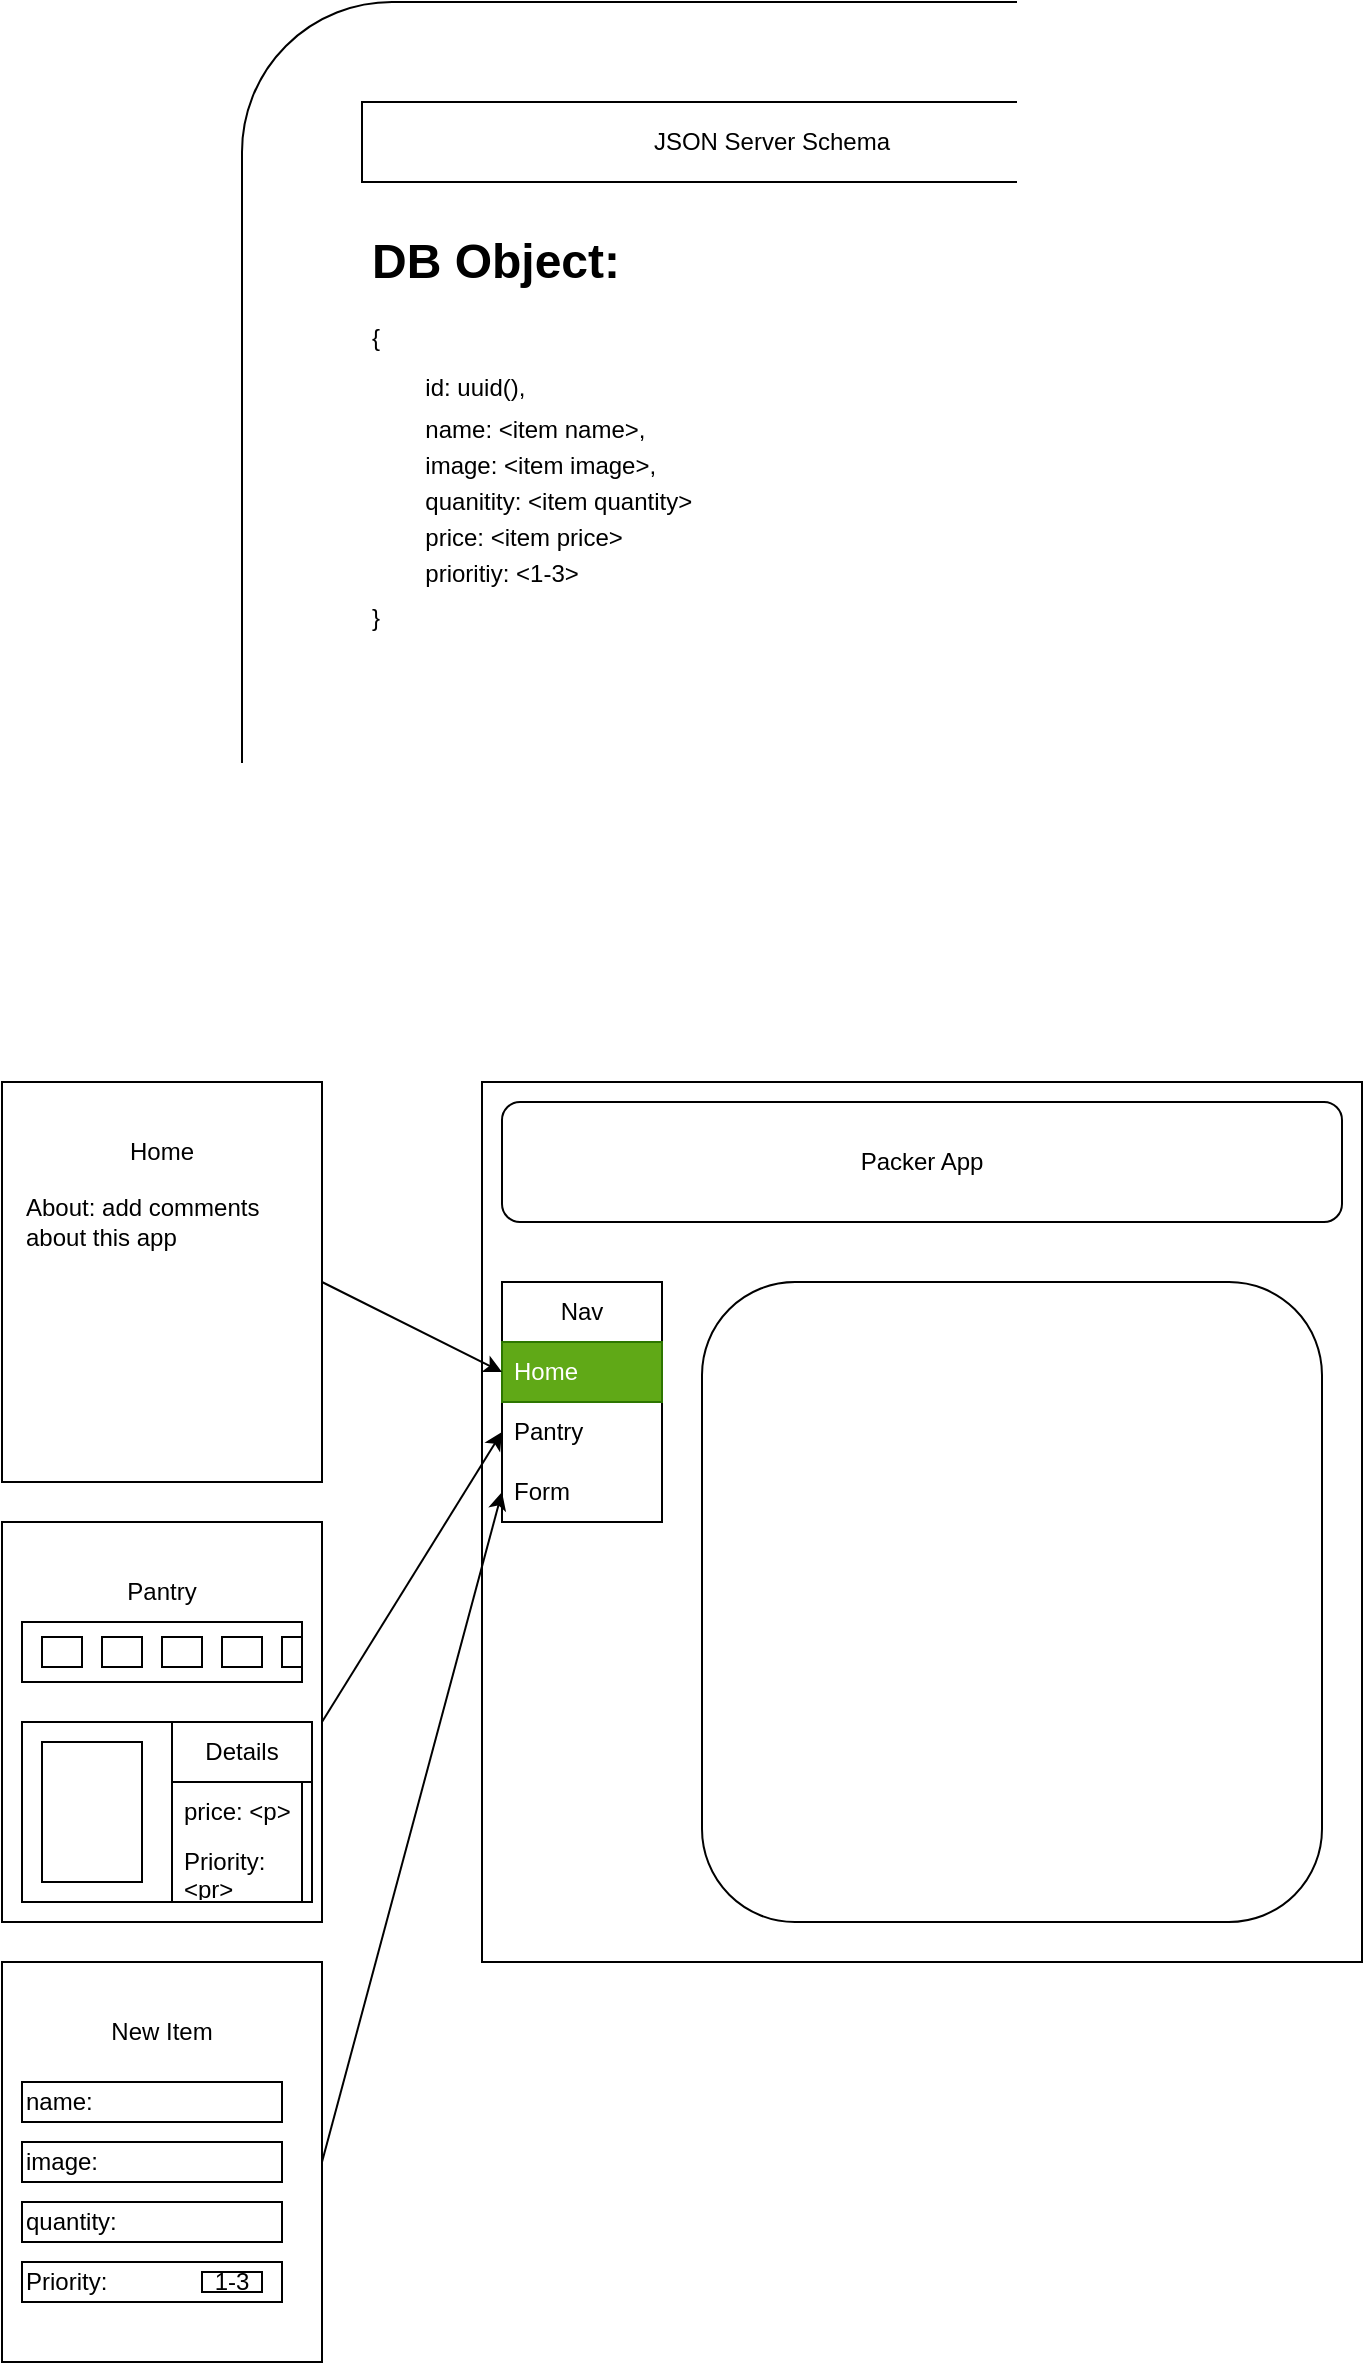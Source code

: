<mxfile>
    <diagram id="kMnc_ZYunZpxjVHDdeYN" name="Page-1">
        <mxGraphModel dx="945" dy="408" grid="1" gridSize="10" guides="1" tooltips="1" connect="1" arrows="1" fold="1" page="1" pageScale="1" pageWidth="850" pageHeight="1100" math="0" shadow="0">
            <root>
                <mxCell id="0"/>
                <mxCell id="1" parent="0"/>
                <mxCell id="2" value="" style="rounded=1;whiteSpace=wrap;html=1;" parent="1" vertex="1">
                    <mxGeometry x="160" y="60" width="500" height="500" as="geometry"/>
                </mxCell>
                <mxCell id="5" value="" style="rounded=0;whiteSpace=wrap;html=1;" parent="1" vertex="1">
                    <mxGeometry x="220" y="110" width="380" height="40" as="geometry"/>
                </mxCell>
                <mxCell id="6" value="JSON Server Schema" style="text;html=1;strokeColor=none;fillColor=none;align=center;verticalAlign=middle;whiteSpace=wrap;rounded=0;" parent="1" vertex="1">
                    <mxGeometry x="355" y="115" width="140" height="30" as="geometry"/>
                </mxCell>
                <mxCell id="10" value="&lt;h1&gt;DB Object:&lt;/h1&gt;&lt;p&gt;{&lt;/p&gt;&lt;p style=&quot;line-height: 100%;&quot;&gt;&lt;span style=&quot;white-space: pre;&quot;&gt;&#9;&lt;/span&gt;id: uuid(),&lt;br&gt;&lt;/p&gt;&lt;p style=&quot;line-height: 50%;&quot;&gt;&lt;span style=&quot;white-space: pre;&quot;&gt;&lt;span style=&quot;white-space: pre;&quot;&gt;&#9;&lt;/span&gt;name: &amp;lt;item name&amp;gt;,&lt;/span&gt;&lt;/p&gt;&lt;p style=&quot;line-height: 50%;&quot;&gt;&lt;span style=&quot;white-space: pre;&quot;&gt;&lt;span style=&quot;white-space: pre;&quot;&gt;&#9;&lt;/span&gt;image: &amp;lt;item image&amp;gt;,&lt;/span&gt;&lt;/p&gt;&lt;p style=&quot;line-height: 50%;&quot;&gt;&lt;span style=&quot;white-space: pre;&quot;&gt;&lt;span style=&quot;white-space: pre;&quot;&gt;&#9;&lt;/span&gt;quanitity: &amp;lt;item quantity&amp;gt;&lt;/span&gt;&lt;/p&gt;&lt;p style=&quot;line-height: 50%;&quot;&gt;&lt;span style=&quot;white-space: pre;&quot;&gt;&lt;span style=&quot;white-space: pre;&quot;&gt;&#9;&lt;/span&gt;price: &amp;lt;item price&amp;gt;&lt;/span&gt;&lt;/p&gt;&lt;p style=&quot;line-height: 50%;&quot;&gt;&lt;span style=&quot;white-space: pre;&quot;&gt;&lt;span style=&quot;white-space: pre;&quot;&gt;&#9;&lt;/span&gt;prioritiy: &amp;lt;1-3&amp;gt;&#9;&lt;/span&gt;&lt;br&gt;&lt;/p&gt;&lt;p&gt;}&lt;/p&gt;" style="text;html=1;strokeColor=none;fillColor=none;spacing=5;spacingTop=-20;whiteSpace=wrap;overflow=hidden;rounded=0;" parent="1" vertex="1">
                    <mxGeometry x="220" y="170" width="190" height="360" as="geometry"/>
                </mxCell>
                <mxCell id="19" value="" style="group" parent="1" vertex="1" connectable="0">
                    <mxGeometry x="280" y="600" width="440" height="440" as="geometry"/>
                </mxCell>
                <mxCell id="11" value="" style="rounded=0;whiteSpace=wrap;html=1;" parent="19" vertex="1">
                    <mxGeometry width="440" height="440" as="geometry"/>
                </mxCell>
                <mxCell id="12" value="Packer App" style="rounded=1;whiteSpace=wrap;html=1;" parent="19" vertex="1">
                    <mxGeometry x="10" y="10" width="420" height="60" as="geometry"/>
                </mxCell>
                <mxCell id="14" value="Nav" style="swimlane;fontStyle=0;childLayout=stackLayout;horizontal=1;startSize=30;horizontalStack=0;resizeParent=1;resizeParentMax=0;resizeLast=0;collapsible=1;marginBottom=0;whiteSpace=wrap;html=1;" parent="19" vertex="1">
                    <mxGeometry x="10" y="100" width="80" height="120" as="geometry"/>
                </mxCell>
                <mxCell id="15" value="Home" style="text;strokeColor=#2D7600;fillColor=#60a917;align=left;verticalAlign=middle;spacingLeft=4;spacingRight=4;overflow=hidden;points=[[0,0.5],[1,0.5]];portConstraint=eastwest;rotatable=0;whiteSpace=wrap;html=1;fontColor=#ffffff;" parent="14" vertex="1">
                    <mxGeometry y="30" width="80" height="30" as="geometry"/>
                </mxCell>
                <mxCell id="16" value="Pantry" style="text;strokeColor=none;fillColor=none;align=left;verticalAlign=middle;spacingLeft=4;spacingRight=4;overflow=hidden;points=[[0,0.5],[1,0.5]];portConstraint=eastwest;rotatable=0;whiteSpace=wrap;html=1;" parent="14" vertex="1">
                    <mxGeometry y="60" width="80" height="30" as="geometry"/>
                </mxCell>
                <mxCell id="17" value="Form" style="text;strokeColor=none;fillColor=none;align=left;verticalAlign=middle;spacingLeft=4;spacingRight=4;overflow=hidden;points=[[0,0.5],[1,0.5]];portConstraint=eastwest;rotatable=0;whiteSpace=wrap;html=1;" parent="14" vertex="1">
                    <mxGeometry y="90" width="80" height="30" as="geometry"/>
                </mxCell>
                <mxCell id="18" value="" style="rounded=1;whiteSpace=wrap;html=1;" parent="19" vertex="1">
                    <mxGeometry x="110" y="100" width="310" height="320" as="geometry"/>
                </mxCell>
                <mxCell id="23" style="edgeStyle=none;html=1;exitX=1;exitY=0.5;exitDx=0;exitDy=0;entryX=0;entryY=0.5;entryDx=0;entryDy=0;" parent="1" source="20" target="15" edge="1">
                    <mxGeometry relative="1" as="geometry"/>
                </mxCell>
                <mxCell id="24" value="" style="group" parent="1" vertex="1" connectable="0">
                    <mxGeometry x="40" y="600" width="160" height="200" as="geometry"/>
                </mxCell>
                <mxCell id="20" value="" style="rounded=0;whiteSpace=wrap;html=1;" parent="24" vertex="1">
                    <mxGeometry width="160" height="200" as="geometry"/>
                </mxCell>
                <mxCell id="21" value="Home" style="text;html=1;strokeColor=none;fillColor=none;align=center;verticalAlign=middle;whiteSpace=wrap;rounded=0;" parent="24" vertex="1">
                    <mxGeometry x="50" y="20" width="60" height="30" as="geometry"/>
                </mxCell>
                <mxCell id="22" value="About: add comments about this app" style="text;html=1;strokeColor=none;fillColor=none;align=left;verticalAlign=middle;whiteSpace=wrap;rounded=0;" parent="24" vertex="1">
                    <mxGeometry x="10" y="50" width="140" height="40" as="geometry"/>
                </mxCell>
                <mxCell id="25" value="" style="group" parent="1" vertex="1" connectable="0">
                    <mxGeometry x="40" y="820" width="160" height="220" as="geometry"/>
                </mxCell>
                <mxCell id="26" value="" style="rounded=0;whiteSpace=wrap;html=1;" parent="25" vertex="1">
                    <mxGeometry width="160" height="200" as="geometry"/>
                </mxCell>
                <mxCell id="27" value="Pantry" style="text;html=1;strokeColor=none;fillColor=none;align=center;verticalAlign=middle;whiteSpace=wrap;rounded=0;" parent="25" vertex="1">
                    <mxGeometry x="50" y="20" width="60" height="30" as="geometry"/>
                </mxCell>
                <mxCell id="29" value="" style="rounded=0;whiteSpace=wrap;html=1;" parent="25" vertex="1">
                    <mxGeometry x="10" y="50" width="140" height="30" as="geometry"/>
                </mxCell>
                <mxCell id="30" value="" style="rounded=0;whiteSpace=wrap;html=1;" parent="25" vertex="1">
                    <mxGeometry x="20" y="57.5" width="20" height="15" as="geometry"/>
                </mxCell>
                <mxCell id="31" value="" style="rounded=0;whiteSpace=wrap;html=1;" parent="25" vertex="1">
                    <mxGeometry x="50" y="57.5" width="20" height="15" as="geometry"/>
                </mxCell>
                <mxCell id="32" value="" style="rounded=0;whiteSpace=wrap;html=1;" parent="25" vertex="1">
                    <mxGeometry x="80" y="57.5" width="20" height="15" as="geometry"/>
                </mxCell>
                <mxCell id="33" value="" style="rounded=0;whiteSpace=wrap;html=1;" parent="25" vertex="1">
                    <mxGeometry x="110" y="57.5" width="20" height="15" as="geometry"/>
                </mxCell>
                <mxCell id="34" value="" style="rounded=0;whiteSpace=wrap;html=1;" parent="25" vertex="1">
                    <mxGeometry x="140" y="57.5" width="10" height="15" as="geometry"/>
                </mxCell>
                <mxCell id="35" value="" style="rounded=0;whiteSpace=wrap;html=1;" parent="25" vertex="1">
                    <mxGeometry x="10" y="100" width="140" height="90" as="geometry"/>
                </mxCell>
                <mxCell id="36" value="" style="rounded=0;whiteSpace=wrap;html=1;" parent="25" vertex="1">
                    <mxGeometry x="20" y="110" width="50" height="70" as="geometry"/>
                </mxCell>
                <mxCell id="37" value="Details" style="swimlane;fontStyle=0;childLayout=stackLayout;horizontal=1;startSize=30;horizontalStack=0;resizeParent=1;resizeParentMax=0;resizeLast=0;collapsible=1;marginBottom=0;whiteSpace=wrap;html=1;" parent="25" vertex="1">
                    <mxGeometry x="85" y="100" width="70" height="90" as="geometry"/>
                </mxCell>
                <mxCell id="38" value="price: &amp;lt;p&amp;gt;" style="text;strokeColor=none;fillColor=none;align=left;verticalAlign=middle;spacingLeft=4;spacingRight=4;overflow=hidden;points=[[0,0.5],[1,0.5]];portConstraint=eastwest;rotatable=0;whiteSpace=wrap;html=1;" parent="37" vertex="1">
                    <mxGeometry y="30" width="70" height="30" as="geometry"/>
                </mxCell>
                <mxCell id="39" value="Priority:&amp;lt;pr&amp;gt;" style="text;strokeColor=none;fillColor=none;align=left;verticalAlign=middle;spacingLeft=4;spacingRight=4;overflow=hidden;points=[[0,0.5],[1,0.5]];portConstraint=eastwest;rotatable=0;whiteSpace=wrap;html=1;" parent="37" vertex="1">
                    <mxGeometry y="60" width="70" height="30" as="geometry"/>
                </mxCell>
                <mxCell id="41" style="edgeStyle=none;html=1;exitX=1;exitY=0.5;exitDx=0;exitDy=0;entryX=0;entryY=0.5;entryDx=0;entryDy=0;" parent="1" source="26" target="16" edge="1">
                    <mxGeometry relative="1" as="geometry"/>
                </mxCell>
                <mxCell id="42" value="" style="group" parent="1" vertex="1" connectable="0">
                    <mxGeometry x="40" y="1040" width="160" height="200" as="geometry"/>
                </mxCell>
                <mxCell id="43" value="&lt;span style=&quot;color: rgba(0, 0, 0, 0); font-family: monospace; font-size: 0px; text-align: start;&quot;&gt;%3CmxGraphModel%3E%3Croot%3E%3CmxCell%20id%3D%220%22%2F%3E%3CmxCell%20id%3D%221%22%20parent%3D%220%22%2F%3E%3CmxCell%20id%3D%222%22%20value%3D%22name%3A%22%20style%3D%22rounded%3D0%3BwhiteSpace%3Dwrap%3Bhtml%3D1%3Balign%3Dleft%3B%22%20vertex%3D%221%22%20parent%3D%221%22%3E%3CmxGeometry%20x%3D%2250%22%20y%3D%221100%22%20width%3D%22130%22%20height%3D%2220%22%20as%3D%22geometry%22%2F%3E%3C%2FmxCell%3E%3C%2Froot%3E%3C%2FmxGraphModel%3E&lt;/span&gt;" style="rounded=0;whiteSpace=wrap;html=1;" parent="42" vertex="1">
                    <mxGeometry width="160" height="200" as="geometry"/>
                </mxCell>
                <mxCell id="44" value="New Item" style="text;html=1;strokeColor=none;fillColor=none;align=center;verticalAlign=middle;whiteSpace=wrap;rounded=0;" parent="42" vertex="1">
                    <mxGeometry x="50" y="20" width="60" height="30" as="geometry"/>
                </mxCell>
                <mxCell id="47" value="name:" style="rounded=0;whiteSpace=wrap;html=1;align=left;" parent="42" vertex="1">
                    <mxGeometry x="10" y="60" width="130" height="20" as="geometry"/>
                </mxCell>
                <mxCell id="49" value="quantity:" style="rounded=0;whiteSpace=wrap;html=1;align=left;" parent="42" vertex="1">
                    <mxGeometry x="10" y="120" width="130" height="20" as="geometry"/>
                </mxCell>
                <mxCell id="48" value="image:" style="rounded=0;whiteSpace=wrap;html=1;align=left;" parent="42" vertex="1">
                    <mxGeometry x="10" y="90" width="130" height="20" as="geometry"/>
                </mxCell>
                <mxCell id="50" value="Priority:&amp;nbsp;" style="rounded=0;whiteSpace=wrap;html=1;align=left;" parent="42" vertex="1">
                    <mxGeometry x="10" y="150" width="130" height="20" as="geometry"/>
                </mxCell>
                <mxCell id="51" value="1-3" style="rounded=0;whiteSpace=wrap;html=1;" parent="42" vertex="1">
                    <mxGeometry x="100" y="155" width="30" height="10" as="geometry"/>
                </mxCell>
                <mxCell id="52" style="edgeStyle=none;html=1;exitX=1;exitY=0.5;exitDx=0;exitDy=0;entryX=0;entryY=0.5;entryDx=0;entryDy=0;" parent="1" source="43" target="17" edge="1">
                    <mxGeometry relative="1" as="geometry"/>
                </mxCell>
            </root>
        </mxGraphModel>
    </diagram>
</mxfile>